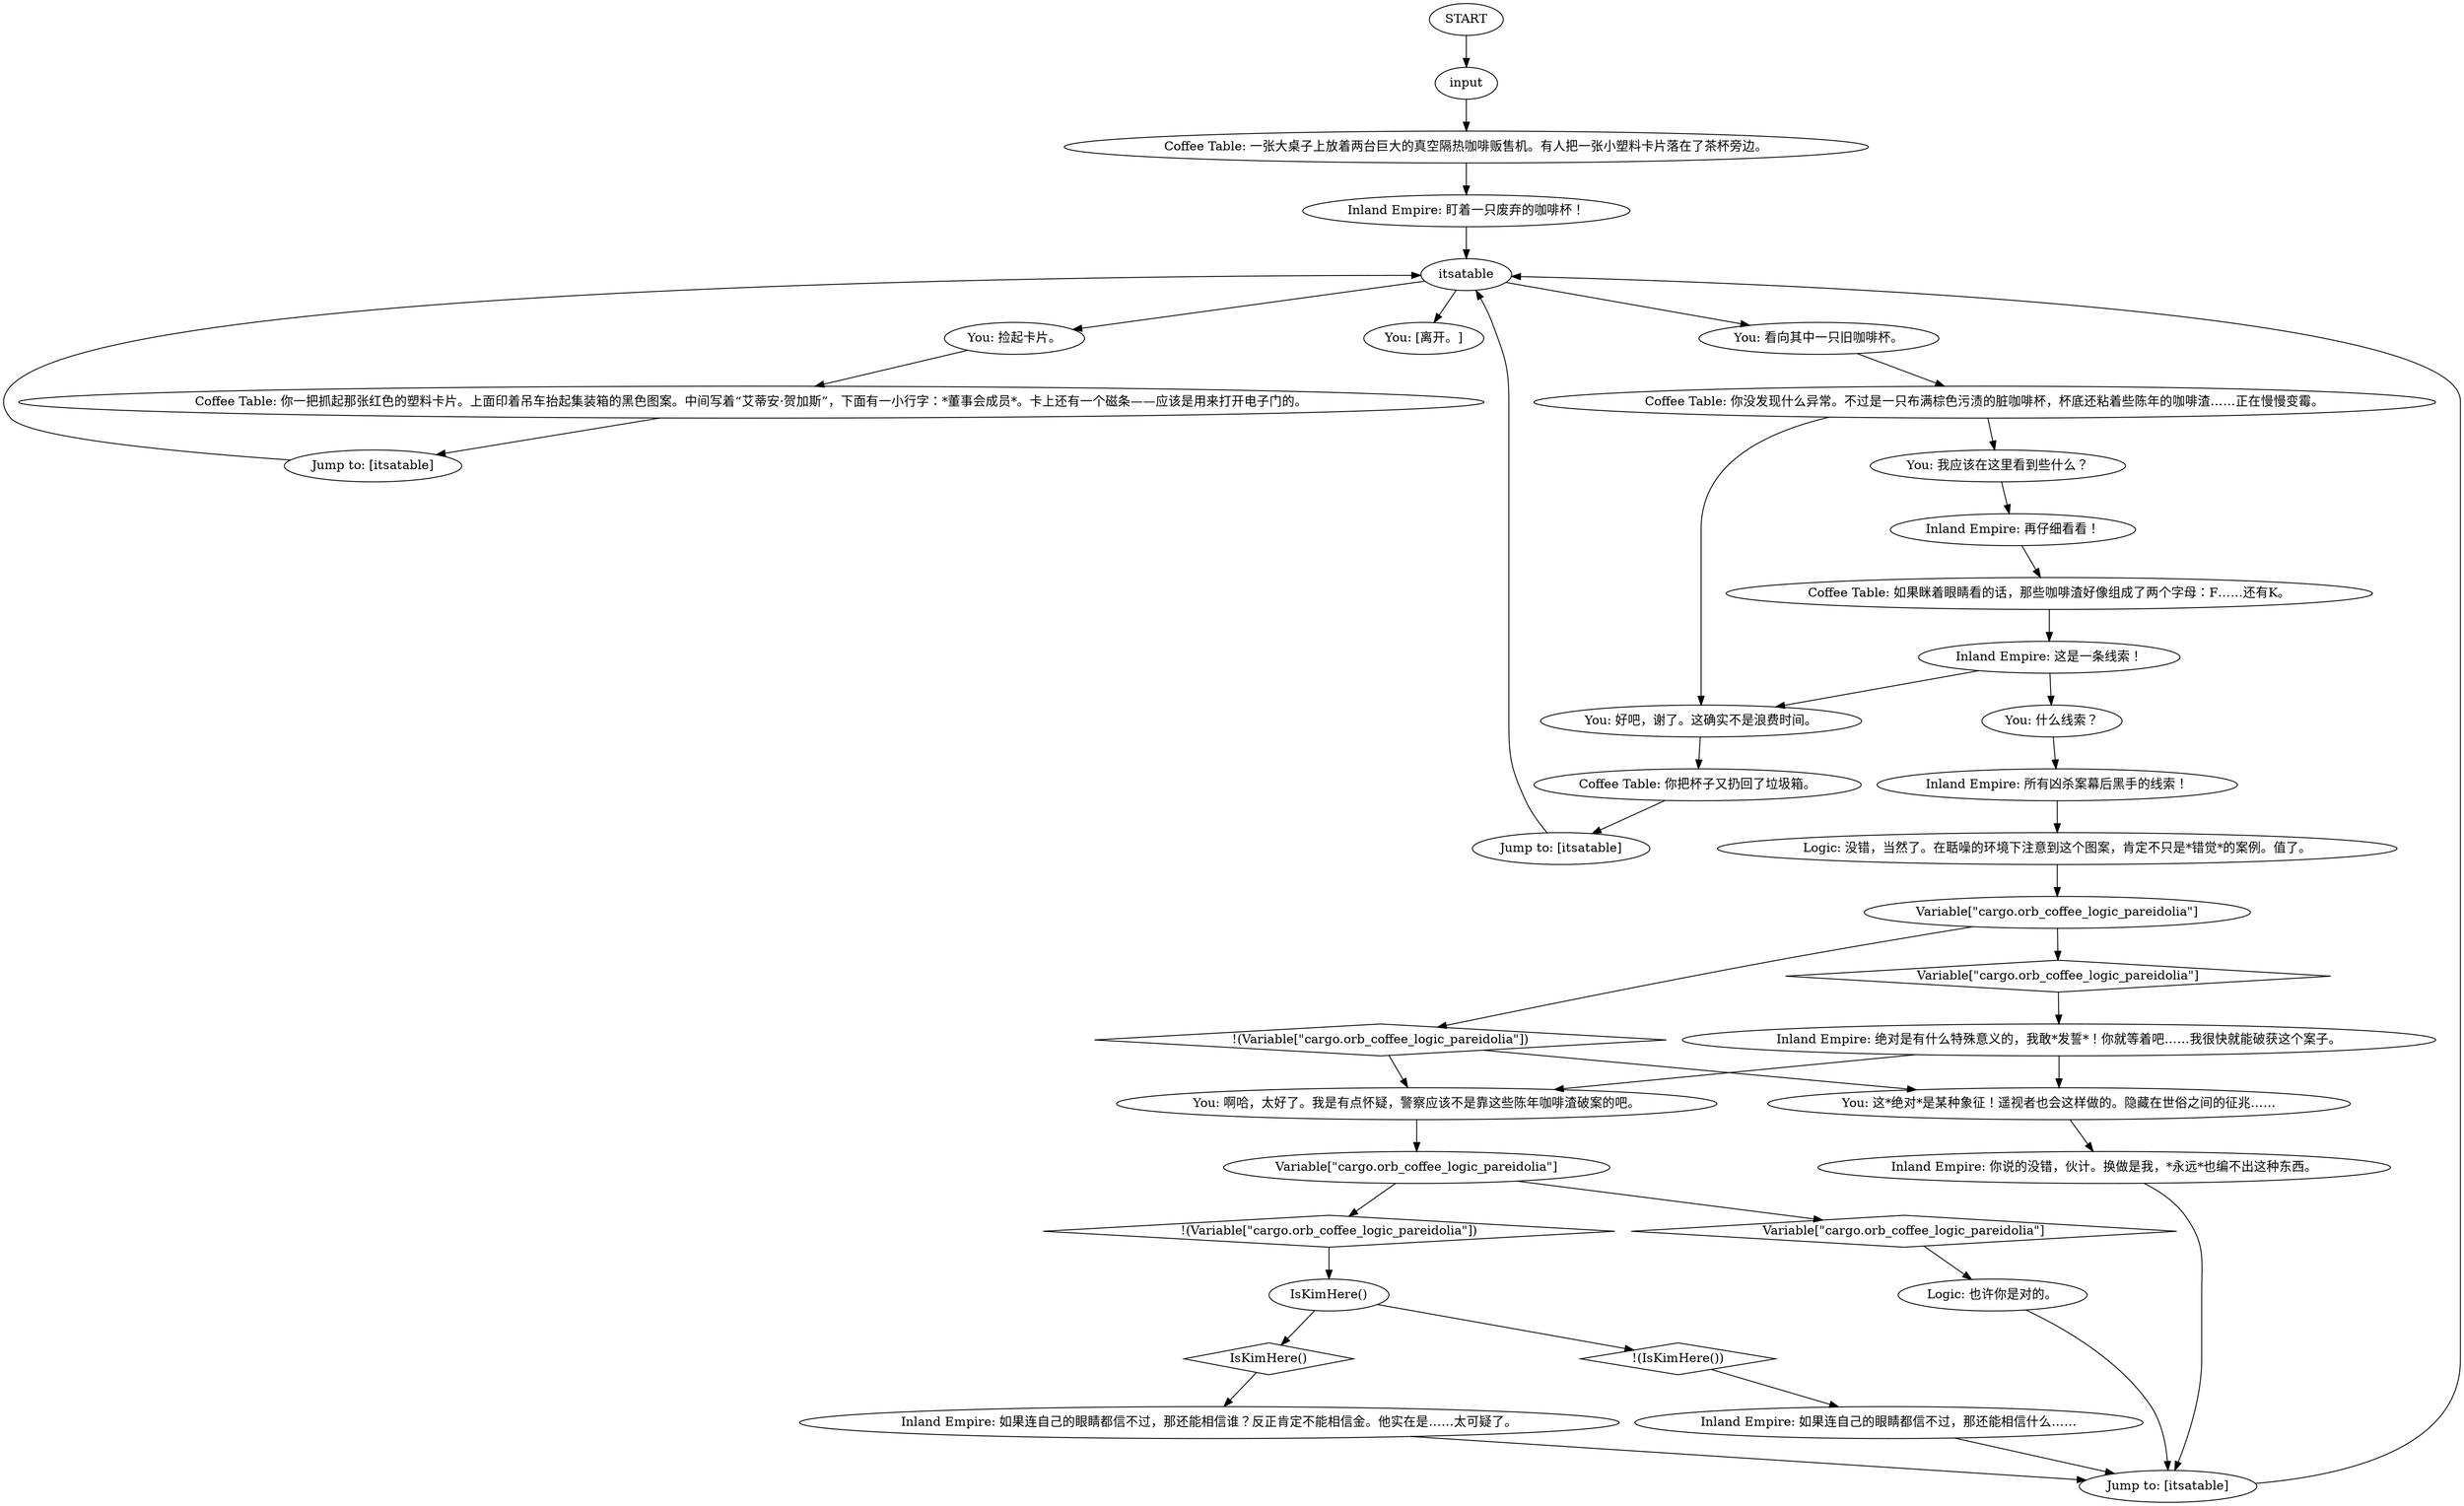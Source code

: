 # EVRART / COFFEE TABLE
# a quick table interaction where you find a different key card to get out of the harbour at night.
# ==================================================
digraph G {
	  0 [label="START"];
	  1 [label="input"];
	  2 [label="itsatable"];
	  3 [label="You: 啊哈，太好了。我是有点怀疑，警察应该不是靠这些陈年咖啡渣破案的吧。"];
	  4 [label="Inland Empire: 所有凶杀案幕后黑手的线索！"];
	  5 [label="Inland Empire: 如果连自己的眼睛都信不过，那还能相信什么……"];
	  6 [label="Jump to: [itsatable]"];
	  7 [label="Coffee Table: 如果眯着眼睛看的话，那些咖啡渣好像组成了两个字母：F……还有K。"];
	  8 [label="Coffee Table: 你一把抓起那张红色的塑料卡片。上面印着吊车抬起集装箱的黑色图案。中间写着“艾蒂安·贺加斯”，下面有一小行字：*董事会成员*。卡上还有一个磁条——应该是用来打开电子门的。"];
	  10 [label="You: 什么线索？"];
	  11 [label="Jump to: [itsatable]"];
	  12 [label="You: 捡起卡片。"];
	  13 [label="Variable[\"cargo.orb_coffee_logic_pareidolia\"]"];
	  14 [label="Variable[\"cargo.orb_coffee_logic_pareidolia\"]", shape=diamond];
	  15 [label="!(Variable[\"cargo.orb_coffee_logic_pareidolia\"])", shape=diamond];
	  16 [label="You: [离开。]"];
	  17 [label="You: 看向其中一只旧咖啡杯。"];
	  18 [label="Inland Empire: 这是一条线索！"];
	  19 [label="You: 我应该在这里看到些什么？"];
	  20 [label="Inland Empire: 绝对是有什么特殊意义的，我敢*发誓*！你就等着吧……我很快就能破获这个案子。"];
	  21 [label="Jump to: [itsatable]"];
	  22 [label="Inland Empire: 再仔细看看！"];
	  23 [label="You: 好吧，谢了。这确实不是浪费时间。"];
	  24 [label="Coffee Table: 你把杯子又扔回了垃圾箱。"];
	  25 [label="Logic: 也许你是对的。"];
	  26 [label="Inland Empire: 如果连自己的眼睛都信不过，那还能相信谁？反正肯定不能相信金。他实在是……太可疑了。"];
	  27 [label="Coffee Table: 一张大桌子上放着两台巨大的真空隔热咖啡贩售机。有人把一张小塑料卡片落在了茶杯旁边。"];
	  28 [label="You: 这*绝对*是某种象征！遥视者也会这样做的。隐藏在世俗之间的征兆……"];
	  29 [label="Coffee Table: 你没发现什么异常。不过是一只布满棕色污渍的脏咖啡杯，杯底还粘着些陈年的咖啡渣……正在慢慢变霉。"];
	  30 [label="Logic: 没错，当然了。在聒噪的环境下注意到这个图案，肯定不只是*错觉*的案例。值了。"];
	  31 [label="Inland Empire: 你说的没错，伙计。换做是我，*永远*也编不出这种东西。"];
	  32 [label="IsKimHere()"];
	  33 [label="IsKimHere()", shape=diamond];
	  34 [label="!(IsKimHere())", shape=diamond];
	  35 [label="Inland Empire: 盯着一只废弃的咖啡杯！"];
	  36 [label="Variable[\"cargo.orb_coffee_logic_pareidolia\"]"];
	  37 [label="Variable[\"cargo.orb_coffee_logic_pareidolia\"]", shape=diamond];
	  38 [label="!(Variable[\"cargo.orb_coffee_logic_pareidolia\"])", shape=diamond];
	  0 -> 1
	  1 -> 27
	  2 -> 16
	  2 -> 17
	  2 -> 12
	  3 -> 36
	  4 -> 30
	  5 -> 11
	  6 -> 2
	  7 -> 18
	  8 -> 6
	  10 -> 4
	  11 -> 2
	  12 -> 8
	  13 -> 14
	  13 -> 15
	  14 -> 20
	  15 -> 3
	  15 -> 28
	  17 -> 29
	  18 -> 10
	  18 -> 23
	  19 -> 22
	  20 -> 3
	  20 -> 28
	  21 -> 2
	  22 -> 7
	  23 -> 24
	  24 -> 21
	  25 -> 11
	  26 -> 11
	  27 -> 35
	  28 -> 31
	  29 -> 19
	  29 -> 23
	  30 -> 13
	  31 -> 11
	  32 -> 33
	  32 -> 34
	  33 -> 26
	  34 -> 5
	  35 -> 2
	  36 -> 37
	  36 -> 38
	  37 -> 25
	  38 -> 32
}

